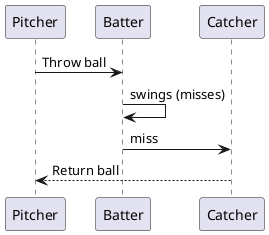 @startuml
Pitcher -> Batter: Throw ball
Batter -> Batter: swings (misses)
Batter -> Catcher: miss
Catcher --> Pitcher: Return ball
@enduml